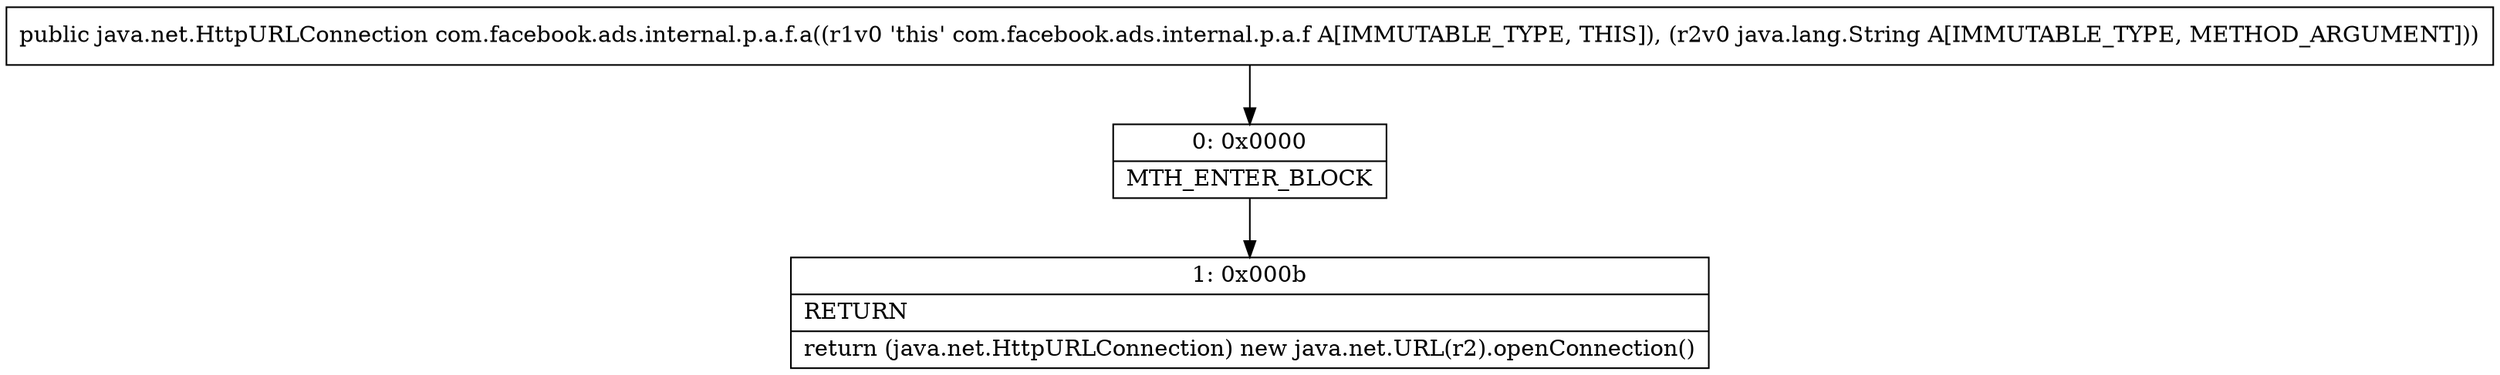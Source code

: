 digraph "CFG forcom.facebook.ads.internal.p.a.f.a(Ljava\/lang\/String;)Ljava\/net\/HttpURLConnection;" {
Node_0 [shape=record,label="{0\:\ 0x0000|MTH_ENTER_BLOCK\l}"];
Node_1 [shape=record,label="{1\:\ 0x000b|RETURN\l|return (java.net.HttpURLConnection) new java.net.URL(r2).openConnection()\l}"];
MethodNode[shape=record,label="{public java.net.HttpURLConnection com.facebook.ads.internal.p.a.f.a((r1v0 'this' com.facebook.ads.internal.p.a.f A[IMMUTABLE_TYPE, THIS]), (r2v0 java.lang.String A[IMMUTABLE_TYPE, METHOD_ARGUMENT])) }"];
MethodNode -> Node_0;
Node_0 -> Node_1;
}

